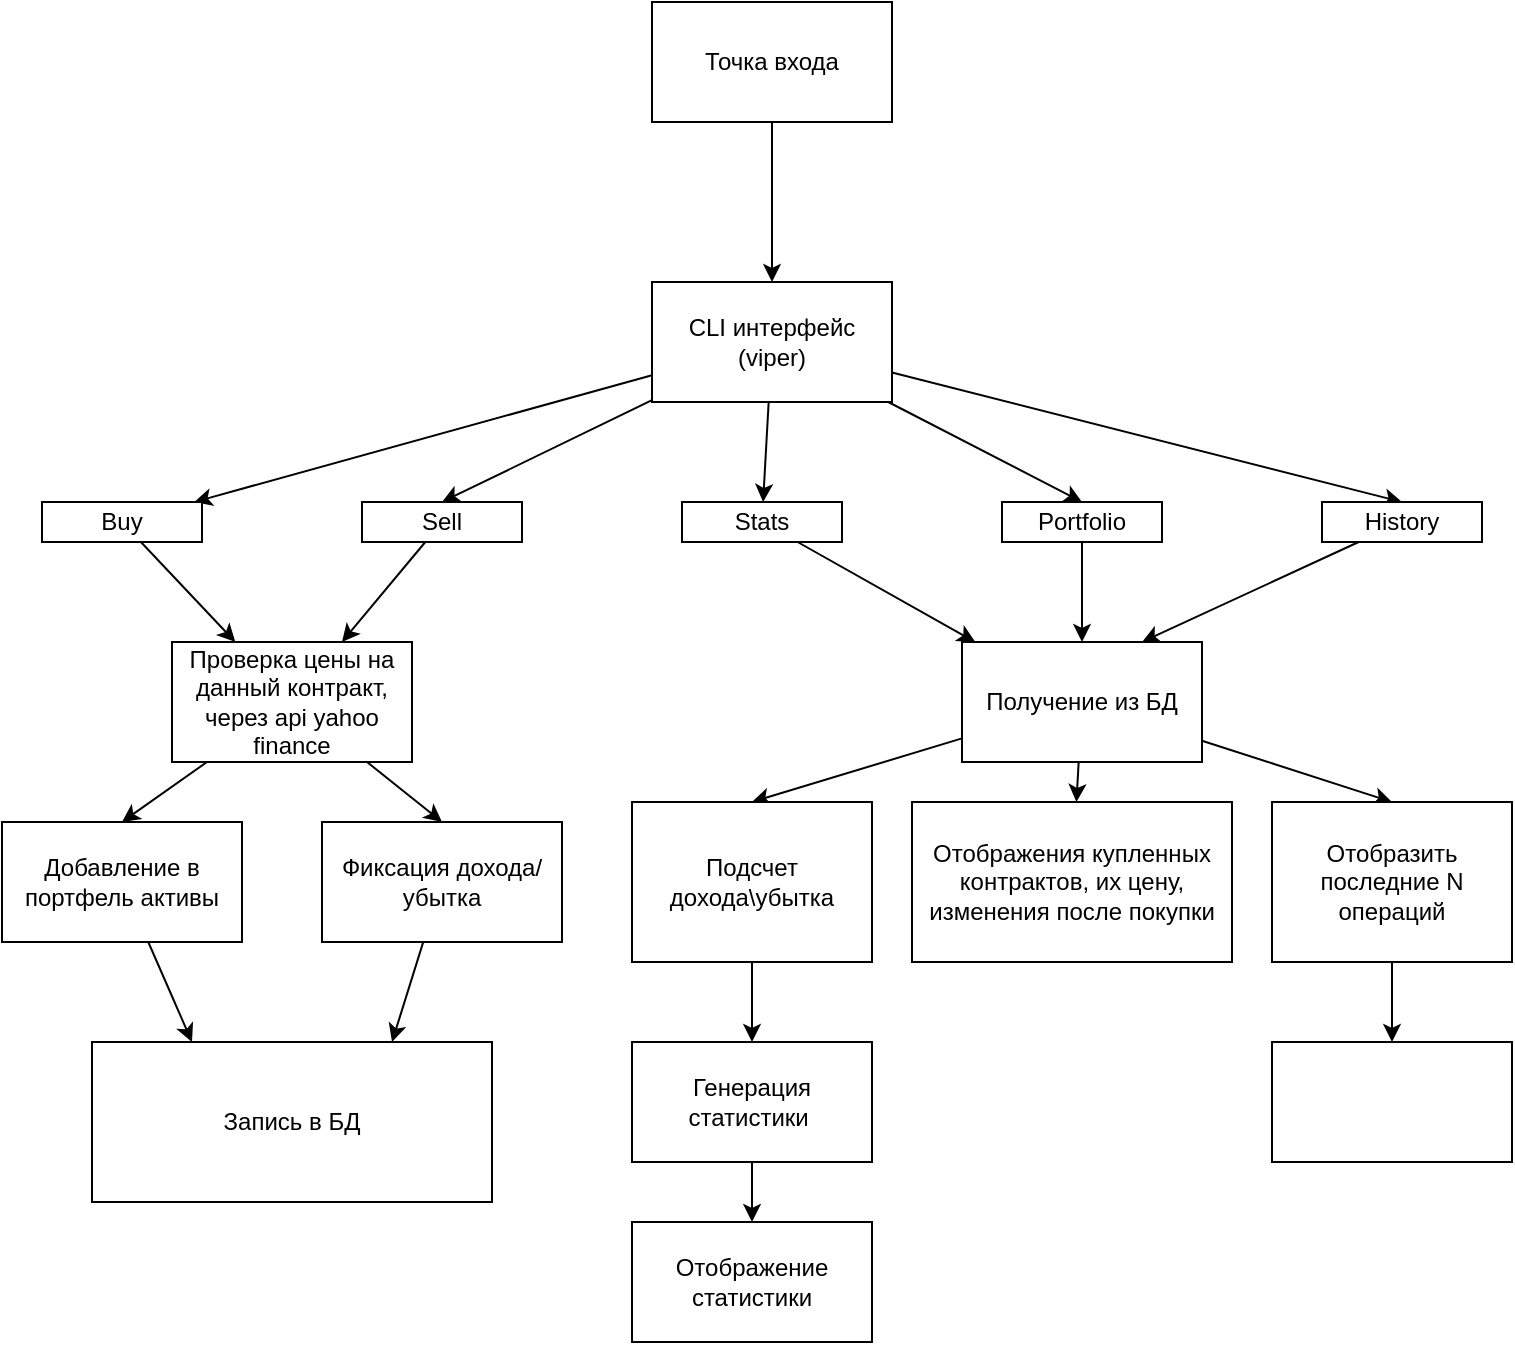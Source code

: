 <mxfile>
    <diagram id="v-R1Ornd7-art1mt2DTd" name="Page-1">
        <mxGraphModel dx="973" dy="611" grid="1" gridSize="10" guides="1" tooltips="1" connect="1" arrows="1" fold="1" page="1" pageScale="1" pageWidth="850" pageHeight="1100" math="0" shadow="0">
            <root>
                <mxCell id="0"/>
                <mxCell id="1" parent="0"/>
                <mxCell id="13" value="" style="edgeStyle=none;html=1;" parent="1" source="2" target="5" edge="1">
                    <mxGeometry relative="1" as="geometry"/>
                </mxCell>
                <mxCell id="14" value="" style="edgeStyle=none;html=1;" parent="1" source="2" target="7" edge="1">
                    <mxGeometry relative="1" as="geometry"/>
                </mxCell>
                <mxCell id="15" style="edgeStyle=none;html=1;entryX=0.5;entryY=0;entryDx=0;entryDy=0;" parent="1" source="2" target="8" edge="1">
                    <mxGeometry relative="1" as="geometry"/>
                </mxCell>
                <mxCell id="16" style="edgeStyle=none;html=1;entryX=0.5;entryY=0;entryDx=0;entryDy=0;" parent="1" source="2" target="6" edge="1">
                    <mxGeometry relative="1" as="geometry"/>
                </mxCell>
                <mxCell id="17" style="edgeStyle=none;html=1;entryX=0.5;entryY=0;entryDx=0;entryDy=0;" parent="1" source="2" target="9" edge="1">
                    <mxGeometry relative="1" as="geometry"/>
                </mxCell>
                <mxCell id="2" value="CLI интерфейс (viper)" style="whiteSpace=wrap;html=1;" parent="1" vertex="1">
                    <mxGeometry x="373" y="230" width="120" height="60" as="geometry"/>
                </mxCell>
                <mxCell id="11" value="" style="edgeStyle=none;html=1;" parent="1" source="5" target="10" edge="1">
                    <mxGeometry relative="1" as="geometry"/>
                </mxCell>
                <mxCell id="5" value="Buy" style="whiteSpace=wrap;html=1;" parent="1" vertex="1">
                    <mxGeometry x="68" y="340" width="80" height="20" as="geometry"/>
                </mxCell>
                <mxCell id="21" value="" style="edgeStyle=none;html=1;" parent="1" source="6" target="10" edge="1">
                    <mxGeometry relative="1" as="geometry"/>
                </mxCell>
                <mxCell id="6" value="Sell" style="whiteSpace=wrap;html=1;" parent="1" vertex="1">
                    <mxGeometry x="228" y="340" width="80" height="20" as="geometry"/>
                </mxCell>
                <mxCell id="35" value="" style="edgeStyle=none;html=1;" parent="1" source="7" target="34" edge="1">
                    <mxGeometry relative="1" as="geometry"/>
                </mxCell>
                <mxCell id="7" value="Stats" style="whiteSpace=wrap;html=1;" parent="1" vertex="1">
                    <mxGeometry x="388" y="340" width="80" height="20" as="geometry"/>
                </mxCell>
                <mxCell id="36" value="" style="edgeStyle=none;html=1;" parent="1" source="8" target="34" edge="1">
                    <mxGeometry relative="1" as="geometry"/>
                </mxCell>
                <mxCell id="8" value="Portfolio" style="whiteSpace=wrap;html=1;" parent="1" vertex="1">
                    <mxGeometry x="548" y="340" width="80" height="20" as="geometry"/>
                </mxCell>
                <mxCell id="37" style="edgeStyle=none;html=1;entryX=0.75;entryY=0;entryDx=0;entryDy=0;" parent="1" source="9" target="34" edge="1">
                    <mxGeometry relative="1" as="geometry"/>
                </mxCell>
                <mxCell id="9" value="History" style="whiteSpace=wrap;html=1;" parent="1" vertex="1">
                    <mxGeometry x="708" y="340" width="80" height="20" as="geometry"/>
                </mxCell>
                <mxCell id="26" value="" style="edgeStyle=none;html=1;entryX=0.5;entryY=0;entryDx=0;entryDy=0;" parent="1" source="10" target="19" edge="1">
                    <mxGeometry relative="1" as="geometry"/>
                </mxCell>
                <mxCell id="29" value="" style="edgeStyle=none;html=1;entryX=0.5;entryY=0;entryDx=0;entryDy=0;" parent="1" source="10" target="27" edge="1">
                    <mxGeometry relative="1" as="geometry"/>
                </mxCell>
                <mxCell id="10" value="Проверка цены на данный контракт, через api yahoo finance" style="whiteSpace=wrap;html=1;" parent="1" vertex="1">
                    <mxGeometry x="133" y="410" width="120" height="60" as="geometry"/>
                </mxCell>
                <mxCell id="23" value="" style="edgeStyle=none;html=1;entryX=0.25;entryY=0;entryDx=0;entryDy=0;" parent="1" source="19" target="22" edge="1">
                    <mxGeometry relative="1" as="geometry"/>
                </mxCell>
                <mxCell id="19" value="Добавление в портфель активы" style="whiteSpace=wrap;html=1;" parent="1" vertex="1">
                    <mxGeometry x="48" y="500" width="120" height="60" as="geometry"/>
                </mxCell>
                <mxCell id="22" value="Запись в БД" style="whiteSpace=wrap;html=1;" parent="1" vertex="1">
                    <mxGeometry x="93" y="610" width="200" height="80" as="geometry"/>
                </mxCell>
                <mxCell id="31" style="edgeStyle=none;html=1;entryX=0.75;entryY=0;entryDx=0;entryDy=0;" parent="1" source="27" target="22" edge="1">
                    <mxGeometry relative="1" as="geometry"/>
                </mxCell>
                <mxCell id="27" value="Фиксация дохода/убытка" style="whiteSpace=wrap;html=1;" parent="1" vertex="1">
                    <mxGeometry x="208" y="500" width="120" height="60" as="geometry"/>
                </mxCell>
                <mxCell id="44" value="" style="edgeStyle=none;html=1;entryX=0.5;entryY=0;entryDx=0;entryDy=0;" parent="1" source="34" target="43" edge="1">
                    <mxGeometry relative="1" as="geometry"/>
                </mxCell>
                <mxCell id="45" style="edgeStyle=none;html=1;entryX=0.5;entryY=0;entryDx=0;entryDy=0;" parent="1" source="34" target="38" edge="1">
                    <mxGeometry relative="1" as="geometry"/>
                </mxCell>
                <mxCell id="46" style="edgeStyle=none;html=1;" parent="1" source="34" target="41" edge="1">
                    <mxGeometry relative="1" as="geometry"/>
                </mxCell>
                <mxCell id="34" value="Получение из БД" style="whiteSpace=wrap;html=1;" parent="1" vertex="1">
                    <mxGeometry x="528" y="410" width="120" height="60" as="geometry"/>
                </mxCell>
                <mxCell id="50" value="" style="edgeStyle=none;html=1;" parent="1" source="38" target="49" edge="1">
                    <mxGeometry relative="1" as="geometry"/>
                </mxCell>
                <mxCell id="38" value="Подсчет дохода\убытка" style="whiteSpace=wrap;html=1;" parent="1" vertex="1">
                    <mxGeometry x="363" y="490" width="120" height="80" as="geometry"/>
                </mxCell>
                <mxCell id="41" value="Отображения купленных контрактов, их цену, изменения после покупки" style="whiteSpace=wrap;html=1;" parent="1" vertex="1">
                    <mxGeometry x="503" y="490" width="160" height="80" as="geometry"/>
                </mxCell>
                <mxCell id="56" value="" style="edgeStyle=none;html=1;" edge="1" parent="1" source="43" target="55">
                    <mxGeometry relative="1" as="geometry"/>
                </mxCell>
                <mxCell id="43" value="Отобразить последние N операций" style="whiteSpace=wrap;html=1;" parent="1" vertex="1">
                    <mxGeometry x="683" y="490" width="120" height="80" as="geometry"/>
                </mxCell>
                <mxCell id="54" value="" style="edgeStyle=none;html=1;" edge="1" parent="1" source="49" target="53">
                    <mxGeometry relative="1" as="geometry"/>
                </mxCell>
                <mxCell id="49" value="Генерация статистики&amp;nbsp;" style="whiteSpace=wrap;html=1;" parent="1" vertex="1">
                    <mxGeometry x="363" y="610" width="120" height="60" as="geometry"/>
                </mxCell>
                <mxCell id="52" value="" style="edgeStyle=none;html=1;" parent="1" source="51" target="2" edge="1">
                    <mxGeometry relative="1" as="geometry"/>
                </mxCell>
                <mxCell id="51" value="Точка входа" style="whiteSpace=wrap;html=1;" parent="1" vertex="1">
                    <mxGeometry x="373" y="90" width="120" height="60" as="geometry"/>
                </mxCell>
                <mxCell id="53" value="Отображение статистики" style="whiteSpace=wrap;html=1;" vertex="1" parent="1">
                    <mxGeometry x="363" y="700" width="120" height="60" as="geometry"/>
                </mxCell>
                <mxCell id="55" value="" style="whiteSpace=wrap;html=1;" vertex="1" parent="1">
                    <mxGeometry x="683" y="610" width="120" height="60" as="geometry"/>
                </mxCell>
            </root>
        </mxGraphModel>
    </diagram>
</mxfile>